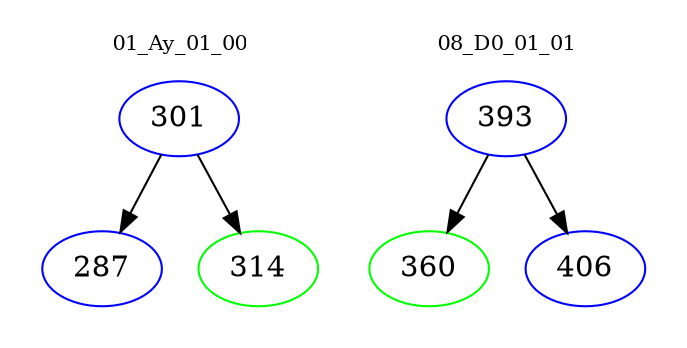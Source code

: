 digraph{
subgraph cluster_0 {
color = white
label = "01_Ay_01_00";
fontsize=10;
T0_301 [label="301", color="blue"]
T0_301 -> T0_287 [color="black"]
T0_287 [label="287", color="blue"]
T0_301 -> T0_314 [color="black"]
T0_314 [label="314", color="green"]
}
subgraph cluster_1 {
color = white
label = "08_D0_01_01";
fontsize=10;
T1_393 [label="393", color="blue"]
T1_393 -> T1_360 [color="black"]
T1_360 [label="360", color="green"]
T1_393 -> T1_406 [color="black"]
T1_406 [label="406", color="blue"]
}
}
